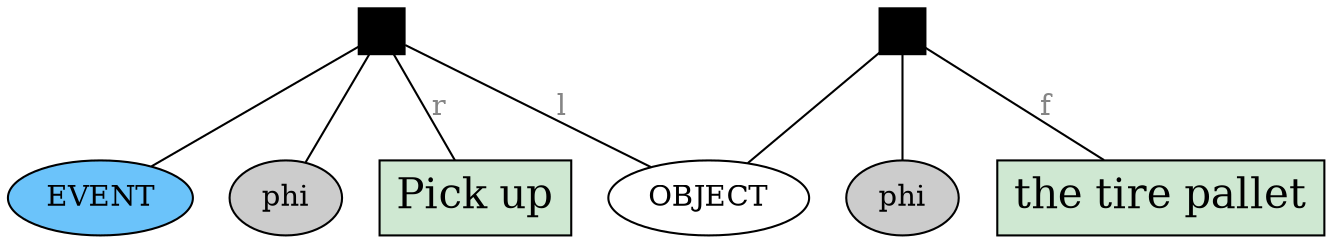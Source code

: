 graph esdc_parse {
  0 [label="EVENT" style=filled fillcolor="#6BC3FA" pos="-0.5,3" pin=true];
  1 [label="phi" style=filled fillcolor="#CCCCCC"];
  3 [label="Pick up" fontsize=20 shape=box style=filled fillcolor="#CFE8D2"];
  4 [label="OBJECT"];
  5 [label="phi" style=filled fillcolor="#CCCCCC"];
  7 [label="the tire pallet" fontsize=20 shape=box style=filled fillcolor="#CFE8D2"];

  2 [label="" shape=box style=filled fillcolor="#000000" fixedsize="true" height="0.3" width="0.3"];
  6 [label="" shape=box style=filled fillcolor="#000000" fixedsize="true" height="0.3" width="0.3"];


  2 -- 0 [ label=" " fontcolor="#858585"];
  2 -- 3 [ label=r fontcolor="#858585"];
  2 -- 4 [ label=l fontcolor="#858585"];
  2 -- 1 [ label=" " fontcolor="#858585"];
  6 -- 4 [ label=" " fontcolor="#858585"];
  6 -- 5 [ label=" " fontcolor="#858585"];
  6 -- 7 [ label=f fontcolor="#858585"];
}

